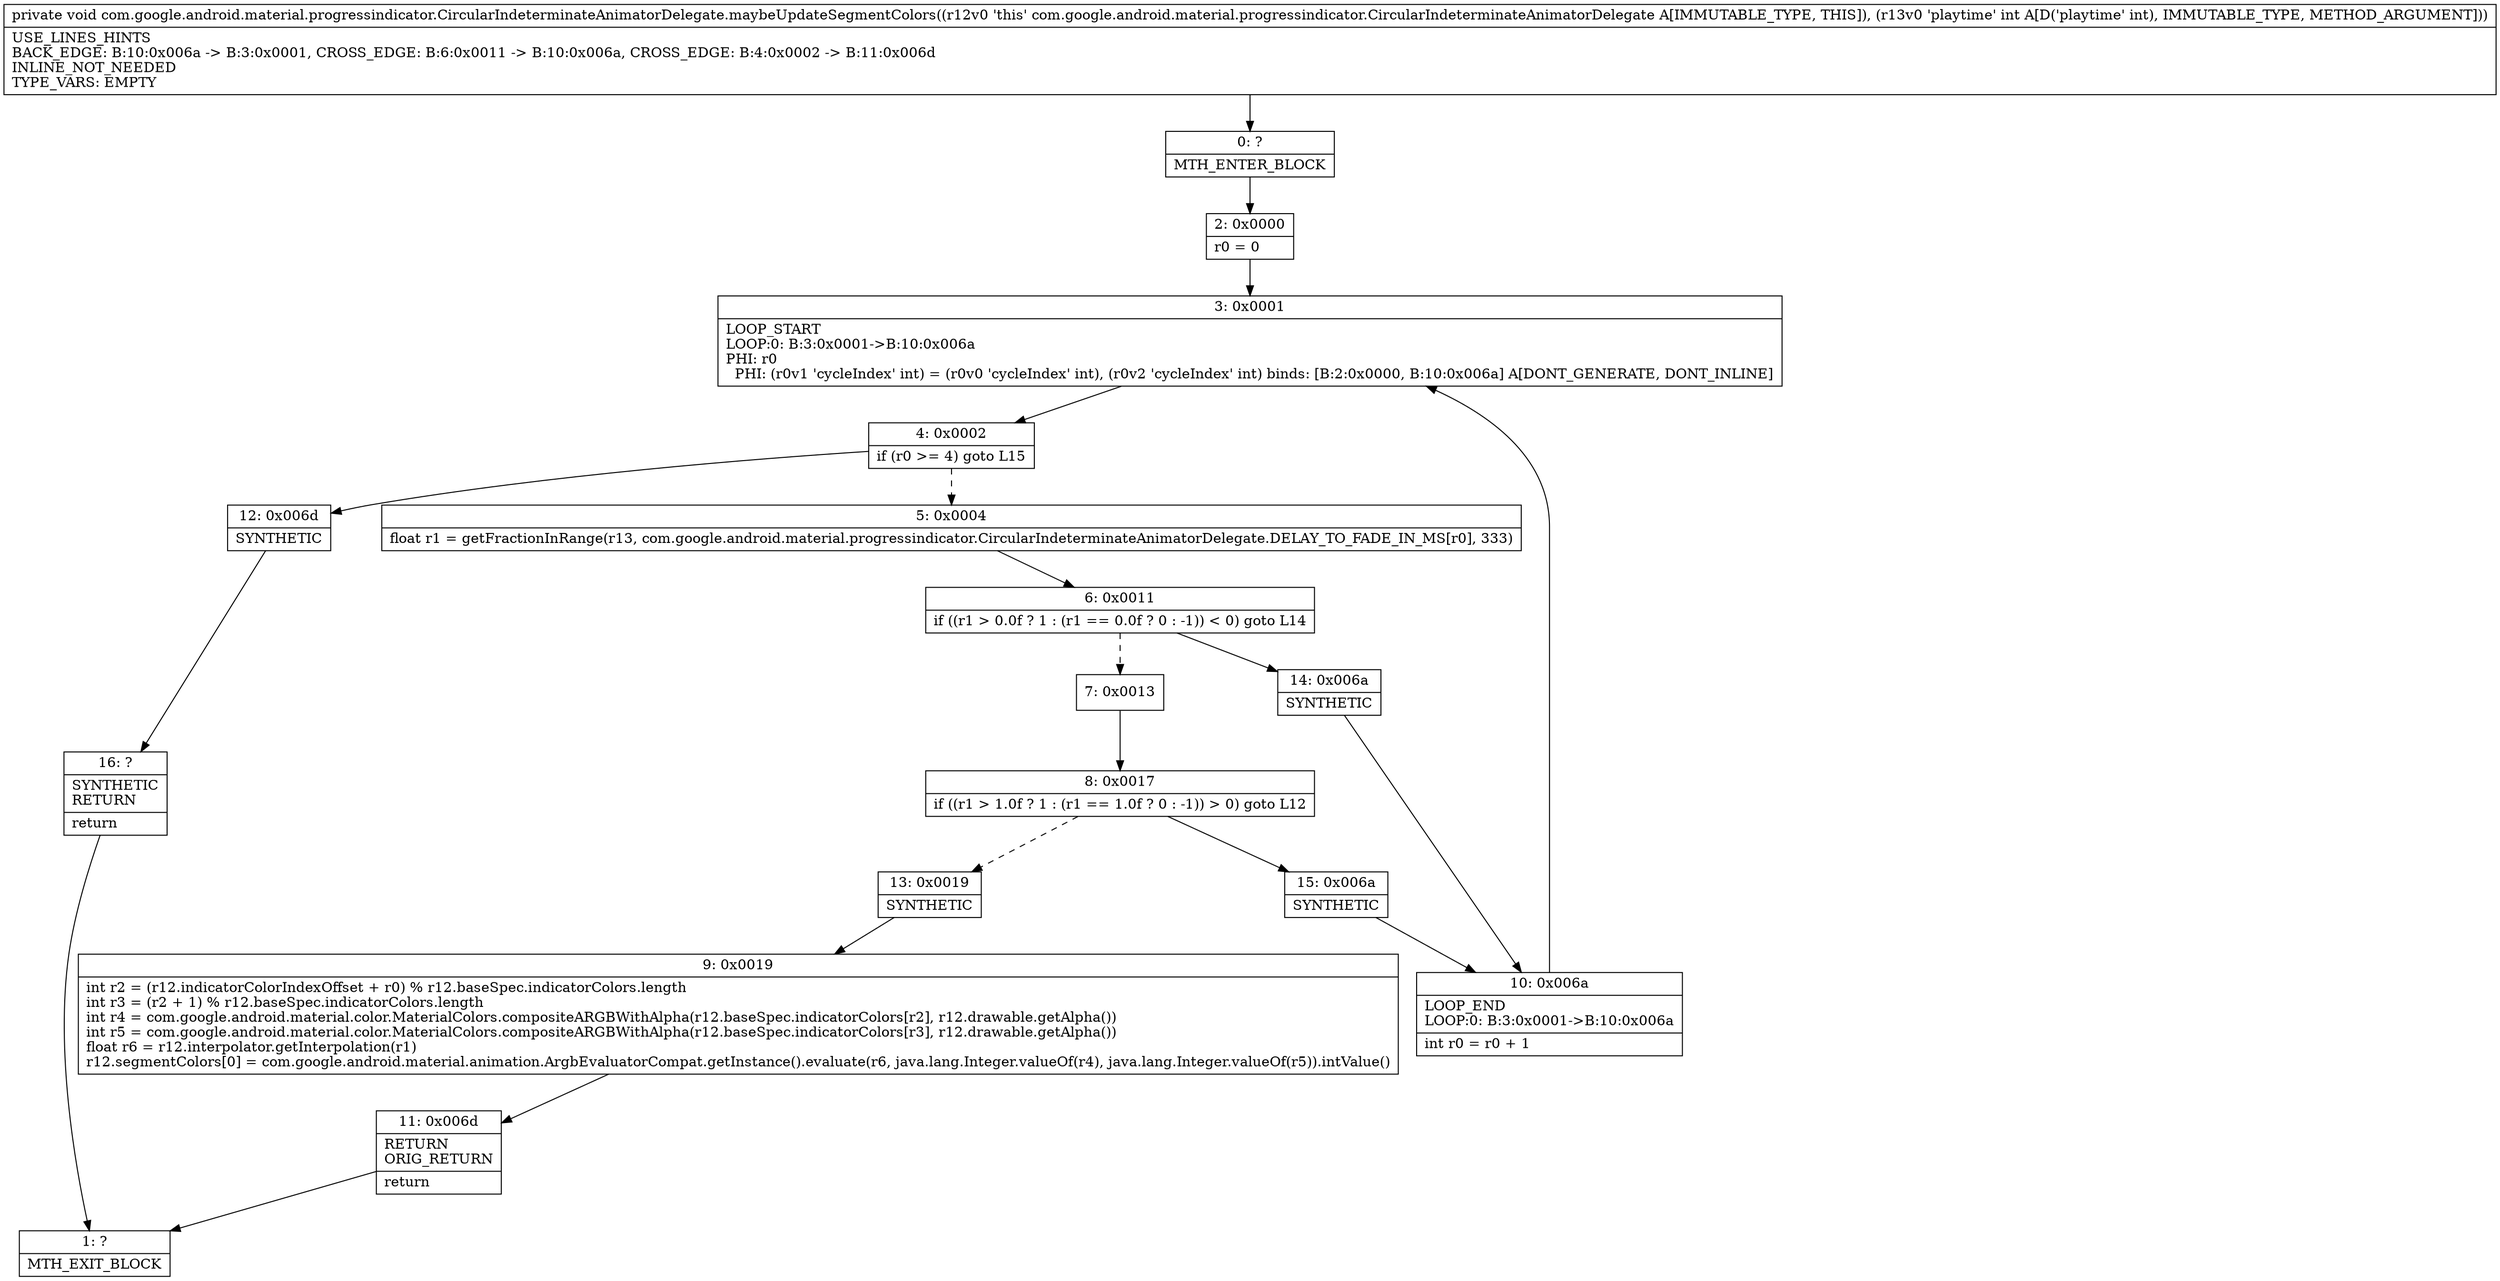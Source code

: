 digraph "CFG forcom.google.android.material.progressindicator.CircularIndeterminateAnimatorDelegate.maybeUpdateSegmentColors(I)V" {
Node_0 [shape=record,label="{0\:\ ?|MTH_ENTER_BLOCK\l}"];
Node_2 [shape=record,label="{2\:\ 0x0000|r0 = 0\l}"];
Node_3 [shape=record,label="{3\:\ 0x0001|LOOP_START\lLOOP:0: B:3:0x0001\-\>B:10:0x006a\lPHI: r0 \l  PHI: (r0v1 'cycleIndex' int) = (r0v0 'cycleIndex' int), (r0v2 'cycleIndex' int) binds: [B:2:0x0000, B:10:0x006a] A[DONT_GENERATE, DONT_INLINE]\l}"];
Node_4 [shape=record,label="{4\:\ 0x0002|if (r0 \>= 4) goto L15\l}"];
Node_5 [shape=record,label="{5\:\ 0x0004|float r1 = getFractionInRange(r13, com.google.android.material.progressindicator.CircularIndeterminateAnimatorDelegate.DELAY_TO_FADE_IN_MS[r0], 333)\l}"];
Node_6 [shape=record,label="{6\:\ 0x0011|if ((r1 \> 0.0f ? 1 : (r1 == 0.0f ? 0 : \-1)) \< 0) goto L14\l}"];
Node_7 [shape=record,label="{7\:\ 0x0013}"];
Node_8 [shape=record,label="{8\:\ 0x0017|if ((r1 \> 1.0f ? 1 : (r1 == 1.0f ? 0 : \-1)) \> 0) goto L12\l}"];
Node_13 [shape=record,label="{13\:\ 0x0019|SYNTHETIC\l}"];
Node_9 [shape=record,label="{9\:\ 0x0019|int r2 = (r12.indicatorColorIndexOffset + r0) % r12.baseSpec.indicatorColors.length\lint r3 = (r2 + 1) % r12.baseSpec.indicatorColors.length\lint r4 = com.google.android.material.color.MaterialColors.compositeARGBWithAlpha(r12.baseSpec.indicatorColors[r2], r12.drawable.getAlpha())\lint r5 = com.google.android.material.color.MaterialColors.compositeARGBWithAlpha(r12.baseSpec.indicatorColors[r3], r12.drawable.getAlpha())\lfloat r6 = r12.interpolator.getInterpolation(r1)\lr12.segmentColors[0] = com.google.android.material.animation.ArgbEvaluatorCompat.getInstance().evaluate(r6, java.lang.Integer.valueOf(r4), java.lang.Integer.valueOf(r5)).intValue()\l}"];
Node_11 [shape=record,label="{11\:\ 0x006d|RETURN\lORIG_RETURN\l|return\l}"];
Node_1 [shape=record,label="{1\:\ ?|MTH_EXIT_BLOCK\l}"];
Node_15 [shape=record,label="{15\:\ 0x006a|SYNTHETIC\l}"];
Node_10 [shape=record,label="{10\:\ 0x006a|LOOP_END\lLOOP:0: B:3:0x0001\-\>B:10:0x006a\l|int r0 = r0 + 1\l}"];
Node_14 [shape=record,label="{14\:\ 0x006a|SYNTHETIC\l}"];
Node_12 [shape=record,label="{12\:\ 0x006d|SYNTHETIC\l}"];
Node_16 [shape=record,label="{16\:\ ?|SYNTHETIC\lRETURN\l|return\l}"];
MethodNode[shape=record,label="{private void com.google.android.material.progressindicator.CircularIndeterminateAnimatorDelegate.maybeUpdateSegmentColors((r12v0 'this' com.google.android.material.progressindicator.CircularIndeterminateAnimatorDelegate A[IMMUTABLE_TYPE, THIS]), (r13v0 'playtime' int A[D('playtime' int), IMMUTABLE_TYPE, METHOD_ARGUMENT]))  | USE_LINES_HINTS\lBACK_EDGE: B:10:0x006a \-\> B:3:0x0001, CROSS_EDGE: B:6:0x0011 \-\> B:10:0x006a, CROSS_EDGE: B:4:0x0002 \-\> B:11:0x006d\lINLINE_NOT_NEEDED\lTYPE_VARS: EMPTY\l}"];
MethodNode -> Node_0;Node_0 -> Node_2;
Node_2 -> Node_3;
Node_3 -> Node_4;
Node_4 -> Node_5[style=dashed];
Node_4 -> Node_12;
Node_5 -> Node_6;
Node_6 -> Node_7[style=dashed];
Node_6 -> Node_14;
Node_7 -> Node_8;
Node_8 -> Node_13[style=dashed];
Node_8 -> Node_15;
Node_13 -> Node_9;
Node_9 -> Node_11;
Node_11 -> Node_1;
Node_15 -> Node_10;
Node_10 -> Node_3;
Node_14 -> Node_10;
Node_12 -> Node_16;
Node_16 -> Node_1;
}

